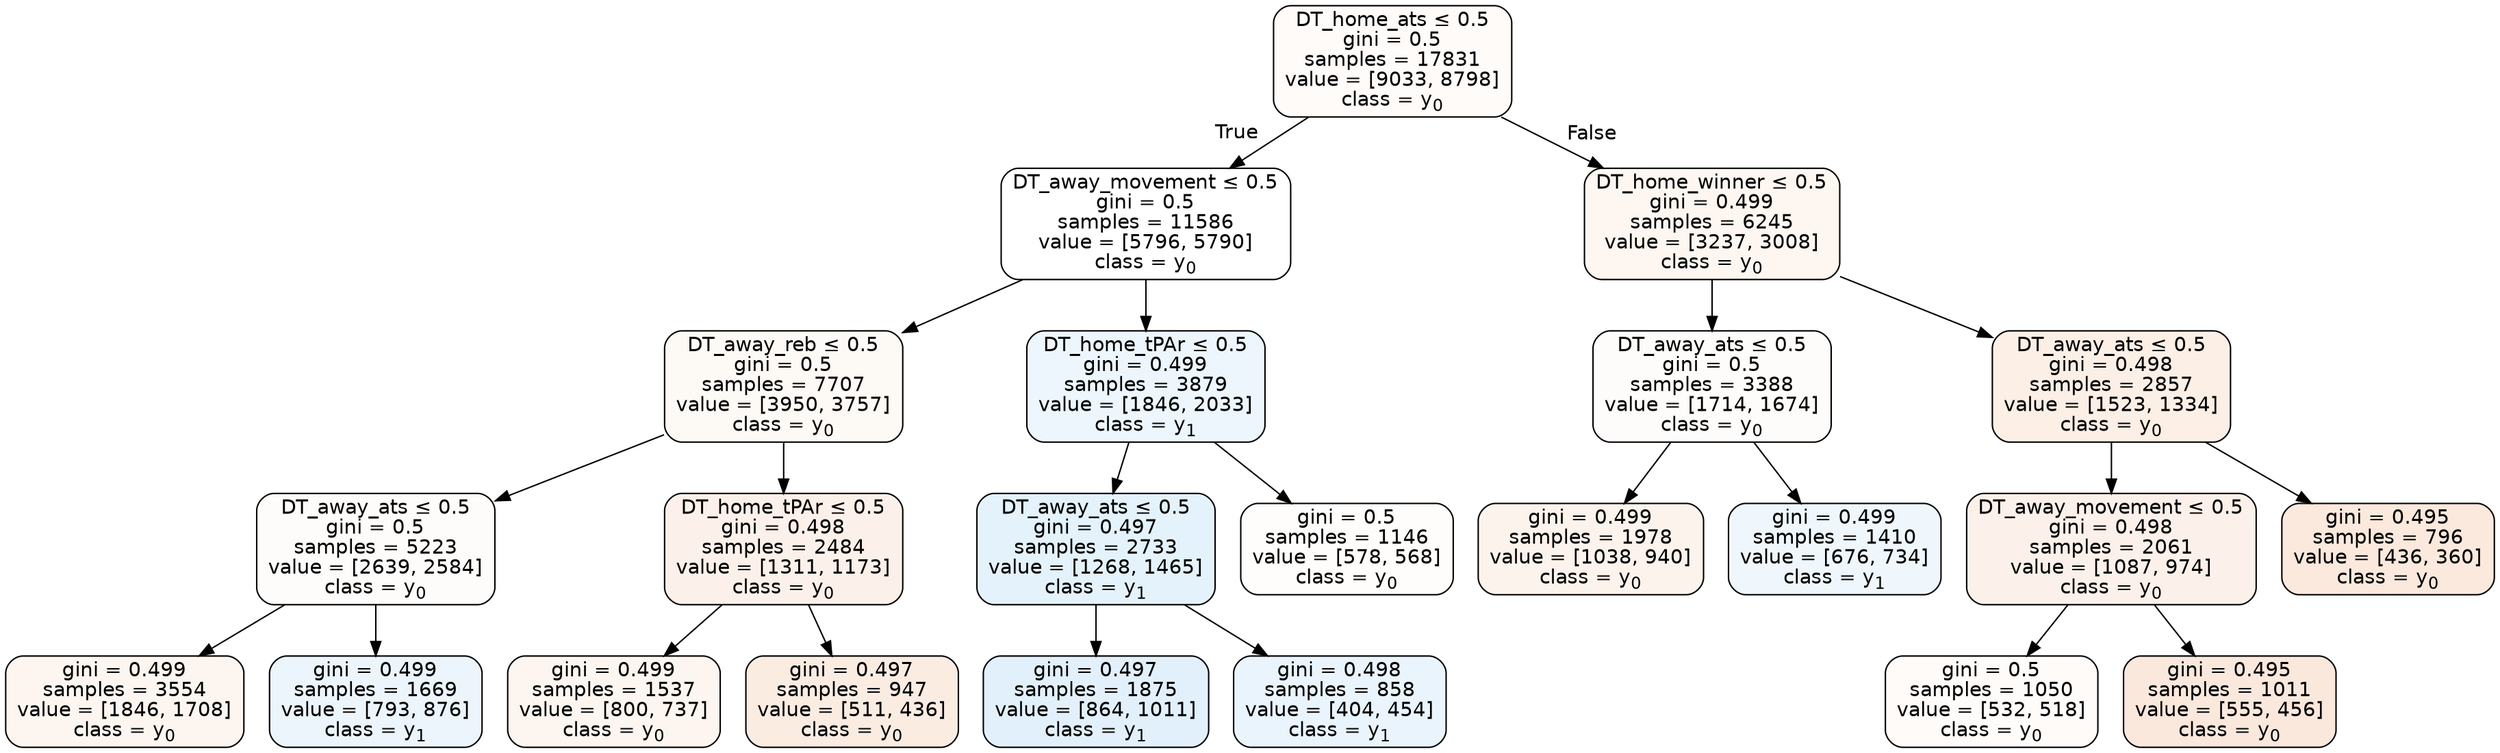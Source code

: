 digraph Tree {
node [shape=box, style="filled, rounded", color="black", fontname=helvetica] ;
edge [fontname=helvetica] ;
0 [label=<DT_home_ats &le; 0.5<br/>gini = 0.5<br/>samples = 17831<br/>value = [9033, 8798]<br/>class = y<SUB>0</SUB>>, fillcolor="#e5813907"] ;
1 [label=<DT_away_movement &le; 0.5<br/>gini = 0.5<br/>samples = 11586<br/>value = [5796, 5790]<br/>class = y<SUB>0</SUB>>, fillcolor="#e5813900"] ;
0 -> 1 [labeldistance=2.5, labelangle=45, headlabel="True"] ;
2 [label=<DT_away_reb &le; 0.5<br/>gini = 0.5<br/>samples = 7707<br/>value = [3950, 3757]<br/>class = y<SUB>0</SUB>>, fillcolor="#e581390c"] ;
1 -> 2 ;
3 [label=<DT_away_ats &le; 0.5<br/>gini = 0.5<br/>samples = 5223<br/>value = [2639, 2584]<br/>class = y<SUB>0</SUB>>, fillcolor="#e5813905"] ;
2 -> 3 ;
4 [label=<gini = 0.499<br/>samples = 3554<br/>value = [1846, 1708]<br/>class = y<SUB>0</SUB>>, fillcolor="#e5813913"] ;
3 -> 4 ;
5 [label=<gini = 0.499<br/>samples = 1669<br/>value = [793, 876]<br/>class = y<SUB>1</SUB>>, fillcolor="#399de518"] ;
3 -> 5 ;
6 [label=<DT_home_tPAr &le; 0.5<br/>gini = 0.498<br/>samples = 2484<br/>value = [1311, 1173]<br/>class = y<SUB>0</SUB>>, fillcolor="#e581391b"] ;
2 -> 6 ;
7 [label=<gini = 0.499<br/>samples = 1537<br/>value = [800, 737]<br/>class = y<SUB>0</SUB>>, fillcolor="#e5813914"] ;
6 -> 7 ;
8 [label=<gini = 0.497<br/>samples = 947<br/>value = [511, 436]<br/>class = y<SUB>0</SUB>>, fillcolor="#e5813925"] ;
6 -> 8 ;
9 [label=<DT_home_tPAr &le; 0.5<br/>gini = 0.499<br/>samples = 3879<br/>value = [1846, 2033]<br/>class = y<SUB>1</SUB>>, fillcolor="#399de517"] ;
1 -> 9 ;
10 [label=<DT_away_ats &le; 0.5<br/>gini = 0.497<br/>samples = 2733<br/>value = [1268, 1465]<br/>class = y<SUB>1</SUB>>, fillcolor="#399de522"] ;
9 -> 10 ;
11 [label=<gini = 0.497<br/>samples = 1875<br/>value = [864, 1011]<br/>class = y<SUB>1</SUB>>, fillcolor="#399de525"] ;
10 -> 11 ;
12 [label=<gini = 0.498<br/>samples = 858<br/>value = [404, 454]<br/>class = y<SUB>1</SUB>>, fillcolor="#399de51c"] ;
10 -> 12 ;
13 [label=<gini = 0.5<br/>samples = 1146<br/>value = [578, 568]<br/>class = y<SUB>0</SUB>>, fillcolor="#e5813904"] ;
9 -> 13 ;
14 [label=<DT_home_winner &le; 0.5<br/>gini = 0.499<br/>samples = 6245<br/>value = [3237, 3008]<br/>class = y<SUB>0</SUB>>, fillcolor="#e5813912"] ;
0 -> 14 [labeldistance=2.5, labelangle=-45, headlabel="False"] ;
15 [label=<DT_away_ats &le; 0.5<br/>gini = 0.5<br/>samples = 3388<br/>value = [1714, 1674]<br/>class = y<SUB>0</SUB>>, fillcolor="#e5813906"] ;
14 -> 15 ;
16 [label=<gini = 0.499<br/>samples = 1978<br/>value = [1038, 940]<br/>class = y<SUB>0</SUB>>, fillcolor="#e5813918"] ;
15 -> 16 ;
17 [label=<gini = 0.499<br/>samples = 1410<br/>value = [676, 734]<br/>class = y<SUB>1</SUB>>, fillcolor="#399de514"] ;
15 -> 17 ;
18 [label=<DT_away_ats &le; 0.5<br/>gini = 0.498<br/>samples = 2857<br/>value = [1523, 1334]<br/>class = y<SUB>0</SUB>>, fillcolor="#e5813920"] ;
14 -> 18 ;
19 [label=<DT_away_movement &le; 0.5<br/>gini = 0.498<br/>samples = 2061<br/>value = [1087, 974]<br/>class = y<SUB>0</SUB>>, fillcolor="#e581391b"] ;
18 -> 19 ;
20 [label=<gini = 0.5<br/>samples = 1050<br/>value = [532, 518]<br/>class = y<SUB>0</SUB>>, fillcolor="#e5813907"] ;
19 -> 20 ;
21 [label=<gini = 0.495<br/>samples = 1011<br/>value = [555, 456]<br/>class = y<SUB>0</SUB>>, fillcolor="#e581392d"] ;
19 -> 21 ;
22 [label=<gini = 0.495<br/>samples = 796<br/>value = [436, 360]<br/>class = y<SUB>0</SUB>>, fillcolor="#e581392c"] ;
18 -> 22 ;
}